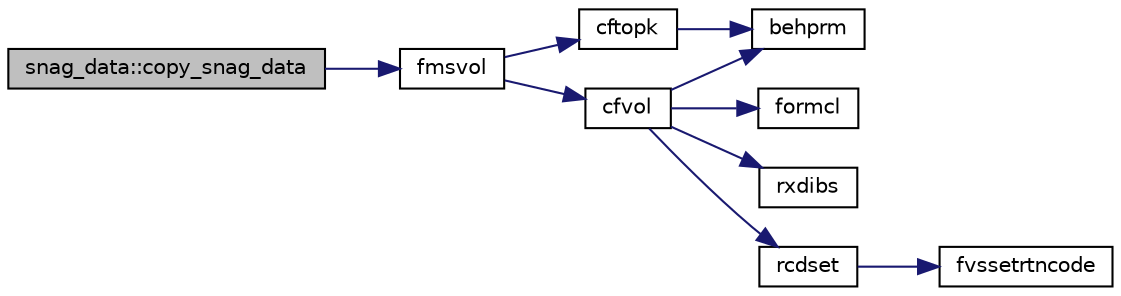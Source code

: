 digraph "snag_data::copy_snag_data"
{
  edge [fontname="Helvetica",fontsize="10",labelfontname="Helvetica",labelfontsize="10"];
  node [fontname="Helvetica",fontsize="10",shape=record];
  rankdir="LR";
  Node1 [label="snag_data::copy_snag_data",height=0.2,width=0.4,color="black", fillcolor="grey75", style="filled", fontcolor="black"];
  Node1 -> Node2 [color="midnightblue",fontsize="10",style="solid",fontname="Helvetica"];
  Node2 [label="fmsvol",height=0.2,width=0.4,color="black", fillcolor="white", style="filled",URL="$fmsvol_8f.html#a06bde439f073767d2f2a03fd789a17d6"];
  Node2 -> Node3 [color="midnightblue",fontsize="10",style="solid",fontname="Helvetica"];
  Node3 [label="cfvol",height=0.2,width=0.4,color="black", fillcolor="white", style="filled",URL="$cfvol_8f.html#ac762b1032a1c7c89000b2928a0fbb309"];
  Node3 -> Node4 [color="midnightblue",fontsize="10",style="solid",fontname="Helvetica"];
  Node4 [label="behprm",height=0.2,width=0.4,color="black", fillcolor="white", style="filled",URL="$behprm_8f.html#a894587cfd0e8af46ed1aad78d06d3153"];
  Node3 -> Node5 [color="midnightblue",fontsize="10",style="solid",fontname="Helvetica"];
  Node5 [label="formcl",height=0.2,width=0.4,color="black", fillcolor="white", style="filled",URL="$formcl_8f.html#a04dbb6aff6afd27ef10f419ea7469a1a"];
  Node3 -> Node6 [color="midnightblue",fontsize="10",style="solid",fontname="Helvetica"];
  Node6 [label="rxdibs",height=0.2,width=0.4,color="black", fillcolor="white", style="filled",URL="$rxdibs_8f.html#aaf759ba7b9a43f075ab6084a2367e0d2"];
  Node3 -> Node7 [color="midnightblue",fontsize="10",style="solid",fontname="Helvetica"];
  Node7 [label="rcdset",height=0.2,width=0.4,color="black", fillcolor="white", style="filled",URL="$rcdset_8f.html#a1dba8a40ee085d920a3ebb27fcd34a59"];
  Node7 -> Node8 [color="midnightblue",fontsize="10",style="solid",fontname="Helvetica"];
  Node8 [label="fvssetrtncode",height=0.2,width=0.4,color="black", fillcolor="white", style="filled",URL="$cmdline_8f.html#a079170808ee3336a99645e9e57dfe5a9"];
  Node2 -> Node9 [color="midnightblue",fontsize="10",style="solid",fontname="Helvetica"];
  Node9 [label="cftopk",height=0.2,width=0.4,color="black", fillcolor="white", style="filled",URL="$cftopk_8f.html#a9aa949d7e4071cdfe5f20fd51cef579c"];
  Node9 -> Node4 [color="midnightblue",fontsize="10",style="solid",fontname="Helvetica"];
}
